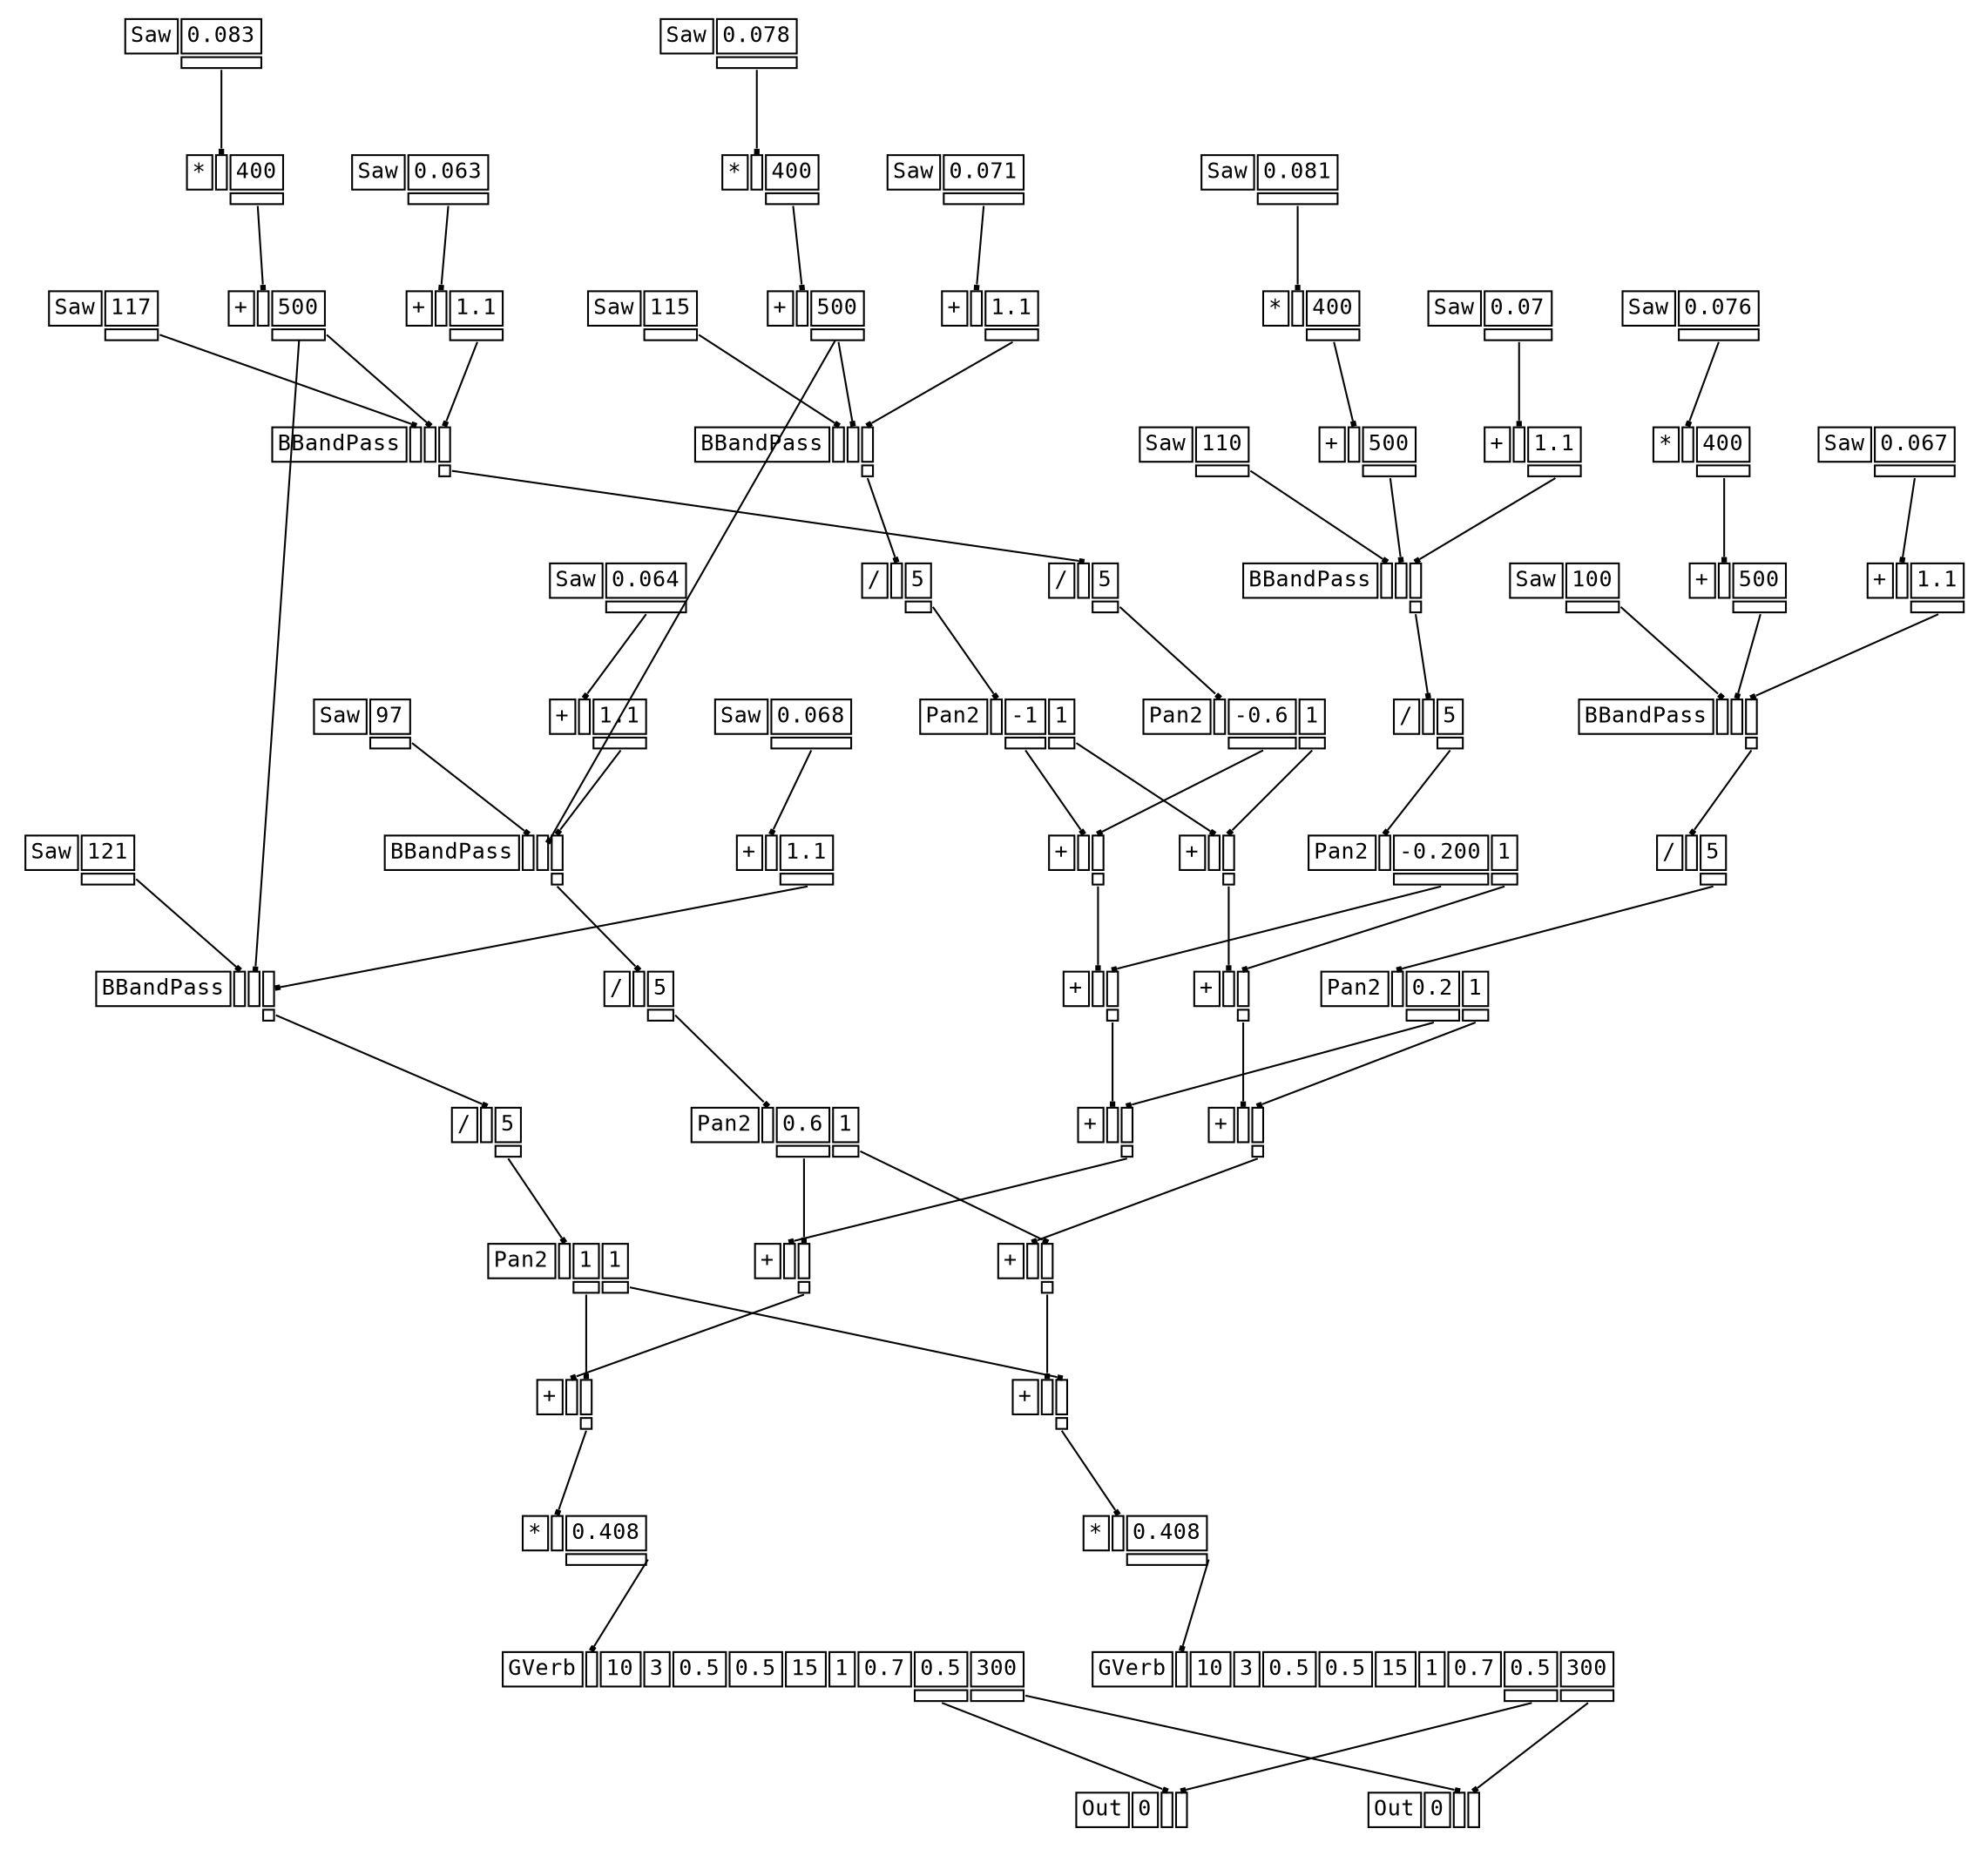 digraph Anonymous {
graph [splines=false];
node [fontsize=12,fontname="Courier"];
edge [arrowhead=box,arrowsize=0.25];
u_2[shape="plaintext",color="black",label=<<TABLE BORDER="0" CELLBORDER="1"><TR><TD>Saw</TD><TD ID="u_2:K_0">115</TD></TR><TR><TD BORDER="0"></TD><TD PORT="o_0" ID="u_2:o_0"></TD></TR></TABLE>>];
u_4[shape="plaintext",color="black",label=<<TABLE BORDER="0" CELLBORDER="1"><TR><TD>Saw</TD><TD ID="u_4:K_0">0.078</TD></TR><TR><TD BORDER="0"></TD><TD PORT="o_0" ID="u_4:o_0"></TD></TR></TABLE>>];
u_6[shape="plaintext",color="black",label=<<TABLE BORDER="0" CELLBORDER="1"><TR><TD>*</TD><TD PORT="i_0" ID="u_6:i_0"></TD><TD ID="u_6:K_1">400</TD></TR><TR><TD BORDER="0"></TD><TD BORDER="0"></TD><TD PORT="o_0" ID="u_6:o_0"></TD></TR></TABLE>>];
u_8[shape="plaintext",color="black",label=<<TABLE BORDER="0" CELLBORDER="1"><TR><TD>+</TD><TD PORT="i_0" ID="u_8:i_0"></TD><TD ID="u_8:K_1">500</TD></TR><TR><TD BORDER="0"></TD><TD BORDER="0"></TD><TD PORT="o_0" ID="u_8:o_0"></TD></TR></TABLE>>];
u_10[shape="plaintext",color="black",label=<<TABLE BORDER="0" CELLBORDER="1"><TR><TD>Saw</TD><TD ID="u_10:K_0">0.071</TD></TR><TR><TD BORDER="0"></TD><TD PORT="o_0" ID="u_10:o_0"></TD></TR></TABLE>>];
u_12[shape="plaintext",color="black",label=<<TABLE BORDER="0" CELLBORDER="1"><TR><TD>+</TD><TD PORT="i_0" ID="u_12:i_0"></TD><TD ID="u_12:K_1">1.1</TD></TR><TR><TD BORDER="0"></TD><TD BORDER="0"></TD><TD PORT="o_0" ID="u_12:o_0"></TD></TR></TABLE>>];
u_13[shape="plaintext",color="black",label=<<TABLE BORDER="0" CELLBORDER="1"><TR><TD>BBandPass</TD><TD PORT="i_0" ID="u_13:i_0"></TD><TD PORT="i_1" ID="u_13:i_1"></TD><TD PORT="i_2" ID="u_13:i_2"></TD></TR><TR><TD BORDER="0"></TD><TD BORDER="0"></TD><TD BORDER="0"></TD><TD PORT="o_0" ID="u_13:o_0"></TD></TR></TABLE>>];
u_15[shape="plaintext",color="black",label=<<TABLE BORDER="0" CELLBORDER="1"><TR><TD>/</TD><TD PORT="i_0" ID="u_15:i_0"></TD><TD ID="u_15:K_1">5</TD></TR><TR><TD BORDER="0"></TD><TD BORDER="0"></TD><TD PORT="o_0" ID="u_15:o_0"></TD></TR></TABLE>>];
u_18[shape="plaintext",color="black",label=<<TABLE BORDER="0" CELLBORDER="1"><TR><TD>Pan2</TD><TD PORT="i_0" ID="u_18:i_0"></TD><TD ID="u_18:K_1">-1</TD><TD ID="u_18:K_2">1</TD></TR><TR><TD BORDER="0"></TD><TD BORDER="0"></TD><TD PORT="o_0" ID="u_18:o_0"></TD><TD PORT="o_1" ID="u_18:o_1"></TD></TR></TABLE>>];
u_21[shape="plaintext",color="black",label=<<TABLE BORDER="0" CELLBORDER="1"><TR><TD>Saw</TD><TD ID="u_21:K_0">117</TD></TR><TR><TD BORDER="0"></TD><TD PORT="o_0" ID="u_21:o_0"></TD></TR></TABLE>>];
u_23[shape="plaintext",color="black",label=<<TABLE BORDER="0" CELLBORDER="1"><TR><TD>Saw</TD><TD ID="u_23:K_0">0.083</TD></TR><TR><TD BORDER="0"></TD><TD PORT="o_0" ID="u_23:o_0"></TD></TR></TABLE>>];
u_24[shape="plaintext",color="black",label=<<TABLE BORDER="0" CELLBORDER="1"><TR><TD>*</TD><TD PORT="i_0" ID="u_24:i_0"></TD><TD ID="u_24:K_1">400</TD></TR><TR><TD BORDER="0"></TD><TD BORDER="0"></TD><TD PORT="o_0" ID="u_24:o_0"></TD></TR></TABLE>>];
u_25[shape="plaintext",color="black",label=<<TABLE BORDER="0" CELLBORDER="1"><TR><TD>+</TD><TD PORT="i_0" ID="u_25:i_0"></TD><TD ID="u_25:K_1">500</TD></TR><TR><TD BORDER="0"></TD><TD BORDER="0"></TD><TD PORT="o_0" ID="u_25:o_0"></TD></TR></TABLE>>];
u_27[shape="plaintext",color="black",label=<<TABLE BORDER="0" CELLBORDER="1"><TR><TD>Saw</TD><TD ID="u_27:K_0">0.063</TD></TR><TR><TD BORDER="0"></TD><TD PORT="o_0" ID="u_27:o_0"></TD></TR></TABLE>>];
u_28[shape="plaintext",color="black",label=<<TABLE BORDER="0" CELLBORDER="1"><TR><TD>+</TD><TD PORT="i_0" ID="u_28:i_0"></TD><TD ID="u_28:K_1">1.1</TD></TR><TR><TD BORDER="0"></TD><TD BORDER="0"></TD><TD PORT="o_0" ID="u_28:o_0"></TD></TR></TABLE>>];
u_29[shape="plaintext",color="black",label=<<TABLE BORDER="0" CELLBORDER="1"><TR><TD>BBandPass</TD><TD PORT="i_0" ID="u_29:i_0"></TD><TD PORT="i_1" ID="u_29:i_1"></TD><TD PORT="i_2" ID="u_29:i_2"></TD></TR><TR><TD BORDER="0"></TD><TD BORDER="0"></TD><TD BORDER="0"></TD><TD PORT="o_0" ID="u_29:o_0"></TD></TR></TABLE>>];
u_30[shape="plaintext",color="black",label=<<TABLE BORDER="0" CELLBORDER="1"><TR><TD>/</TD><TD PORT="i_0" ID="u_30:i_0"></TD><TD ID="u_30:K_1">5</TD></TR><TR><TD BORDER="0"></TD><TD BORDER="0"></TD><TD PORT="o_0" ID="u_30:o_0"></TD></TR></TABLE>>];
u_32[shape="plaintext",color="black",label=<<TABLE BORDER="0" CELLBORDER="1"><TR><TD>Pan2</TD><TD PORT="i_0" ID="u_32:i_0"></TD><TD ID="u_32:K_1">-0.6</TD><TD ID="u_32:K_2">1</TD></TR><TR><TD BORDER="0"></TD><TD BORDER="0"></TD><TD PORT="o_0" ID="u_32:o_0"></TD><TD PORT="o_1" ID="u_32:o_1"></TD></TR></TABLE>>];
u_34[shape="plaintext",color="black",label=<<TABLE BORDER="0" CELLBORDER="1"><TR><TD>+</TD><TD PORT="i_0" ID="u_34:i_0"></TD><TD PORT="i_1" ID="u_34:i_1"></TD></TR><TR><TD BORDER="0"></TD><TD BORDER="0"></TD><TD PORT="o_0" ID="u_34:o_0"></TD></TR></TABLE>>];
u_36[shape="plaintext",color="black",label=<<TABLE BORDER="0" CELLBORDER="1"><TR><TD>Saw</TD><TD ID="u_36:K_0">110</TD></TR><TR><TD BORDER="0"></TD><TD PORT="o_0" ID="u_36:o_0"></TD></TR></TABLE>>];
u_38[shape="plaintext",color="black",label=<<TABLE BORDER="0" CELLBORDER="1"><TR><TD>Saw</TD><TD ID="u_38:K_0">0.081</TD></TR><TR><TD BORDER="0"></TD><TD PORT="o_0" ID="u_38:o_0"></TD></TR></TABLE>>];
u_39[shape="plaintext",color="black",label=<<TABLE BORDER="0" CELLBORDER="1"><TR><TD>*</TD><TD PORT="i_0" ID="u_39:i_0"></TD><TD ID="u_39:K_1">400</TD></TR><TR><TD BORDER="0"></TD><TD BORDER="0"></TD><TD PORT="o_0" ID="u_39:o_0"></TD></TR></TABLE>>];
u_40[shape="plaintext",color="black",label=<<TABLE BORDER="0" CELLBORDER="1"><TR><TD>+</TD><TD PORT="i_0" ID="u_40:i_0"></TD><TD ID="u_40:K_1">500</TD></TR><TR><TD BORDER="0"></TD><TD BORDER="0"></TD><TD PORT="o_0" ID="u_40:o_0"></TD></TR></TABLE>>];
u_42[shape="plaintext",color="black",label=<<TABLE BORDER="0" CELLBORDER="1"><TR><TD>Saw</TD><TD ID="u_42:K_0">0.07</TD></TR><TR><TD BORDER="0"></TD><TD PORT="o_0" ID="u_42:o_0"></TD></TR></TABLE>>];
u_43[shape="plaintext",color="black",label=<<TABLE BORDER="0" CELLBORDER="1"><TR><TD>+</TD><TD PORT="i_0" ID="u_43:i_0"></TD><TD ID="u_43:K_1">1.1</TD></TR><TR><TD BORDER="0"></TD><TD BORDER="0"></TD><TD PORT="o_0" ID="u_43:o_0"></TD></TR></TABLE>>];
u_44[shape="plaintext",color="black",label=<<TABLE BORDER="0" CELLBORDER="1"><TR><TD>BBandPass</TD><TD PORT="i_0" ID="u_44:i_0"></TD><TD PORT="i_1" ID="u_44:i_1"></TD><TD PORT="i_2" ID="u_44:i_2"></TD></TR><TR><TD BORDER="0"></TD><TD BORDER="0"></TD><TD BORDER="0"></TD><TD PORT="o_0" ID="u_44:o_0"></TD></TR></TABLE>>];
u_45[shape="plaintext",color="black",label=<<TABLE BORDER="0" CELLBORDER="1"><TR><TD>/</TD><TD PORT="i_0" ID="u_45:i_0"></TD><TD ID="u_45:K_1">5</TD></TR><TR><TD BORDER="0"></TD><TD BORDER="0"></TD><TD PORT="o_0" ID="u_45:o_0"></TD></TR></TABLE>>];
u_47[shape="plaintext",color="black",label=<<TABLE BORDER="0" CELLBORDER="1"><TR><TD>Pan2</TD><TD PORT="i_0" ID="u_47:i_0"></TD><TD ID="u_47:K_1">-0.200</TD><TD ID="u_47:K_2">1</TD></TR><TR><TD BORDER="0"></TD><TD BORDER="0"></TD><TD PORT="o_0" ID="u_47:o_0"></TD><TD PORT="o_1" ID="u_47:o_1"></TD></TR></TABLE>>];
u_49[shape="plaintext",color="black",label=<<TABLE BORDER="0" CELLBORDER="1"><TR><TD>+</TD><TD PORT="i_0" ID="u_49:i_0"></TD><TD PORT="i_1" ID="u_49:i_1"></TD></TR><TR><TD BORDER="0"></TD><TD BORDER="0"></TD><TD PORT="o_0" ID="u_49:o_0"></TD></TR></TABLE>>];
u_51[shape="plaintext",color="black",label=<<TABLE BORDER="0" CELLBORDER="1"><TR><TD>Saw</TD><TD ID="u_51:K_0">100</TD></TR><TR><TD BORDER="0"></TD><TD PORT="o_0" ID="u_51:o_0"></TD></TR></TABLE>>];
u_53[shape="plaintext",color="black",label=<<TABLE BORDER="0" CELLBORDER="1"><TR><TD>Saw</TD><TD ID="u_53:K_0">0.076</TD></TR><TR><TD BORDER="0"></TD><TD PORT="o_0" ID="u_53:o_0"></TD></TR></TABLE>>];
u_54[shape="plaintext",color="black",label=<<TABLE BORDER="0" CELLBORDER="1"><TR><TD>*</TD><TD PORT="i_0" ID="u_54:i_0"></TD><TD ID="u_54:K_1">400</TD></TR><TR><TD BORDER="0"></TD><TD BORDER="0"></TD><TD PORT="o_0" ID="u_54:o_0"></TD></TR></TABLE>>];
u_55[shape="plaintext",color="black",label=<<TABLE BORDER="0" CELLBORDER="1"><TR><TD>+</TD><TD PORT="i_0" ID="u_55:i_0"></TD><TD ID="u_55:K_1">500</TD></TR><TR><TD BORDER="0"></TD><TD BORDER="0"></TD><TD PORT="o_0" ID="u_55:o_0"></TD></TR></TABLE>>];
u_57[shape="plaintext",color="black",label=<<TABLE BORDER="0" CELLBORDER="1"><TR><TD>Saw</TD><TD ID="u_57:K_0">0.067</TD></TR><TR><TD BORDER="0"></TD><TD PORT="o_0" ID="u_57:o_0"></TD></TR></TABLE>>];
u_58[shape="plaintext",color="black",label=<<TABLE BORDER="0" CELLBORDER="1"><TR><TD>+</TD><TD PORT="i_0" ID="u_58:i_0"></TD><TD ID="u_58:K_1">1.1</TD></TR><TR><TD BORDER="0"></TD><TD BORDER="0"></TD><TD PORT="o_0" ID="u_58:o_0"></TD></TR></TABLE>>];
u_59[shape="plaintext",color="black",label=<<TABLE BORDER="0" CELLBORDER="1"><TR><TD>BBandPass</TD><TD PORT="i_0" ID="u_59:i_0"></TD><TD PORT="i_1" ID="u_59:i_1"></TD><TD PORT="i_2" ID="u_59:i_2"></TD></TR><TR><TD BORDER="0"></TD><TD BORDER="0"></TD><TD BORDER="0"></TD><TD PORT="o_0" ID="u_59:o_0"></TD></TR></TABLE>>];
u_60[shape="plaintext",color="black",label=<<TABLE BORDER="0" CELLBORDER="1"><TR><TD>/</TD><TD PORT="i_0" ID="u_60:i_0"></TD><TD ID="u_60:K_1">5</TD></TR><TR><TD BORDER="0"></TD><TD BORDER="0"></TD><TD PORT="o_0" ID="u_60:o_0"></TD></TR></TABLE>>];
u_62[shape="plaintext",color="black",label=<<TABLE BORDER="0" CELLBORDER="1"><TR><TD>Pan2</TD><TD PORT="i_0" ID="u_62:i_0"></TD><TD ID="u_62:K_1">0.2</TD><TD ID="u_62:K_2">1</TD></TR><TR><TD BORDER="0"></TD><TD BORDER="0"></TD><TD PORT="o_0" ID="u_62:o_0"></TD><TD PORT="o_1" ID="u_62:o_1"></TD></TR></TABLE>>];
u_64[shape="plaintext",color="black",label=<<TABLE BORDER="0" CELLBORDER="1"><TR><TD>+</TD><TD PORT="i_0" ID="u_64:i_0"></TD><TD PORT="i_1" ID="u_64:i_1"></TD></TR><TR><TD BORDER="0"></TD><TD BORDER="0"></TD><TD PORT="o_0" ID="u_64:o_0"></TD></TR></TABLE>>];
u_66[shape="plaintext",color="black",label=<<TABLE BORDER="0" CELLBORDER="1"><TR><TD>Saw</TD><TD ID="u_66:K_0">97</TD></TR><TR><TD BORDER="0"></TD><TD PORT="o_0" ID="u_66:o_0"></TD></TR></TABLE>>];
u_68[shape="plaintext",color="black",label=<<TABLE BORDER="0" CELLBORDER="1"><TR><TD>Saw</TD><TD ID="u_68:K_0">0.064</TD></TR><TR><TD BORDER="0"></TD><TD PORT="o_0" ID="u_68:o_0"></TD></TR></TABLE>>];
u_69[shape="plaintext",color="black",label=<<TABLE BORDER="0" CELLBORDER="1"><TR><TD>+</TD><TD PORT="i_0" ID="u_69:i_0"></TD><TD ID="u_69:K_1">1.1</TD></TR><TR><TD BORDER="0"></TD><TD BORDER="0"></TD><TD PORT="o_0" ID="u_69:o_0"></TD></TR></TABLE>>];
u_70[shape="plaintext",color="black",label=<<TABLE BORDER="0" CELLBORDER="1"><TR><TD>BBandPass</TD><TD PORT="i_0" ID="u_70:i_0"></TD><TD PORT="i_1" ID="u_70:i_1"></TD><TD PORT="i_2" ID="u_70:i_2"></TD></TR><TR><TD BORDER="0"></TD><TD BORDER="0"></TD><TD BORDER="0"></TD><TD PORT="o_0" ID="u_70:o_0"></TD></TR></TABLE>>];
u_71[shape="plaintext",color="black",label=<<TABLE BORDER="0" CELLBORDER="1"><TR><TD>/</TD><TD PORT="i_0" ID="u_71:i_0"></TD><TD ID="u_71:K_1">5</TD></TR><TR><TD BORDER="0"></TD><TD BORDER="0"></TD><TD PORT="o_0" ID="u_71:o_0"></TD></TR></TABLE>>];
u_73[shape="plaintext",color="black",label=<<TABLE BORDER="0" CELLBORDER="1"><TR><TD>Pan2</TD><TD PORT="i_0" ID="u_73:i_0"></TD><TD ID="u_73:K_1">0.6</TD><TD ID="u_73:K_2">1</TD></TR><TR><TD BORDER="0"></TD><TD BORDER="0"></TD><TD PORT="o_0" ID="u_73:o_0"></TD><TD PORT="o_1" ID="u_73:o_1"></TD></TR></TABLE>>];
u_75[shape="plaintext",color="black",label=<<TABLE BORDER="0" CELLBORDER="1"><TR><TD>+</TD><TD PORT="i_0" ID="u_75:i_0"></TD><TD PORT="i_1" ID="u_75:i_1"></TD></TR><TR><TD BORDER="0"></TD><TD BORDER="0"></TD><TD PORT="o_0" ID="u_75:o_0"></TD></TR></TABLE>>];
u_77[shape="plaintext",color="black",label=<<TABLE BORDER="0" CELLBORDER="1"><TR><TD>Saw</TD><TD ID="u_77:K_0">121</TD></TR><TR><TD BORDER="0"></TD><TD PORT="o_0" ID="u_77:o_0"></TD></TR></TABLE>>];
u_79[shape="plaintext",color="black",label=<<TABLE BORDER="0" CELLBORDER="1"><TR><TD>Saw</TD><TD ID="u_79:K_0">0.068</TD></TR><TR><TD BORDER="0"></TD><TD PORT="o_0" ID="u_79:o_0"></TD></TR></TABLE>>];
u_80[shape="plaintext",color="black",label=<<TABLE BORDER="0" CELLBORDER="1"><TR><TD>+</TD><TD PORT="i_0" ID="u_80:i_0"></TD><TD ID="u_80:K_1">1.1</TD></TR><TR><TD BORDER="0"></TD><TD BORDER="0"></TD><TD PORT="o_0" ID="u_80:o_0"></TD></TR></TABLE>>];
u_81[shape="plaintext",color="black",label=<<TABLE BORDER="0" CELLBORDER="1"><TR><TD>BBandPass</TD><TD PORT="i_0" ID="u_81:i_0"></TD><TD PORT="i_1" ID="u_81:i_1"></TD><TD PORT="i_2" ID="u_81:i_2"></TD></TR><TR><TD BORDER="0"></TD><TD BORDER="0"></TD><TD BORDER="0"></TD><TD PORT="o_0" ID="u_81:o_0"></TD></TR></TABLE>>];
u_82[shape="plaintext",color="black",label=<<TABLE BORDER="0" CELLBORDER="1"><TR><TD>/</TD><TD PORT="i_0" ID="u_82:i_0"></TD><TD ID="u_82:K_1">5</TD></TR><TR><TD BORDER="0"></TD><TD BORDER="0"></TD><TD PORT="o_0" ID="u_82:o_0"></TD></TR></TABLE>>];
u_83[shape="plaintext",color="black",label=<<TABLE BORDER="0" CELLBORDER="1"><TR><TD>Pan2</TD><TD PORT="i_0" ID="u_83:i_0"></TD><TD ID="u_83:K_1">1</TD><TD ID="u_83:K_2">1</TD></TR><TR><TD BORDER="0"></TD><TD BORDER="0"></TD><TD PORT="o_0" ID="u_83:o_0"></TD><TD PORT="o_1" ID="u_83:o_1"></TD></TR></TABLE>>];
u_85[shape="plaintext",color="black",label=<<TABLE BORDER="0" CELLBORDER="1"><TR><TD>+</TD><TD PORT="i_0" ID="u_85:i_0"></TD><TD PORT="i_1" ID="u_85:i_1"></TD></TR><TR><TD BORDER="0"></TD><TD BORDER="0"></TD><TD PORT="o_0" ID="u_85:o_0"></TD></TR></TABLE>>];
u_87[shape="plaintext",color="black",label=<<TABLE BORDER="0" CELLBORDER="1"><TR><TD>*</TD><TD PORT="i_0" ID="u_87:i_0"></TD><TD ID="u_87:K_1">0.408</TD></TR><TR><TD BORDER="0"></TD><TD BORDER="0"></TD><TD PORT="o_0" ID="u_87:o_0"></TD></TR></TABLE>>];
u_94[shape="plaintext",color="black",label=<<TABLE BORDER="0" CELLBORDER="1"><TR><TD>GVerb</TD><TD PORT="i_0" ID="u_94:i_0"></TD><TD ID="u_94:K_1">10</TD><TD ID="u_94:K_2">3</TD><TD ID="u_94:K_3">0.5</TD><TD ID="u_94:K_4">0.5</TD><TD ID="u_94:K_5">15</TD><TD ID="u_94:K_6">1</TD><TD ID="u_94:K_7">0.7</TD><TD ID="u_94:K_8">0.5</TD><TD ID="u_94:K_9">300</TD></TR><TR><TD BORDER="0"></TD><TD BORDER="0"></TD><TD BORDER="0"></TD><TD BORDER="0"></TD><TD BORDER="0"></TD><TD BORDER="0"></TD><TD BORDER="0"></TD><TD BORDER="0"></TD><TD BORDER="0"></TD><TD PORT="o_0" ID="u_94:o_0"></TD><TD PORT="o_1" ID="u_94:o_1"></TD></TR></TABLE>>];
u_98[shape="plaintext",color="black",label=<<TABLE BORDER="0" CELLBORDER="1"><TR><TD>+</TD><TD PORT="i_0" ID="u_98:i_0"></TD><TD PORT="i_1" ID="u_98:i_1"></TD></TR><TR><TD BORDER="0"></TD><TD BORDER="0"></TD><TD PORT="o_0" ID="u_98:o_0"></TD></TR></TABLE>>];
u_100[shape="plaintext",color="black",label=<<TABLE BORDER="0" CELLBORDER="1"><TR><TD>+</TD><TD PORT="i_0" ID="u_100:i_0"></TD><TD PORT="i_1" ID="u_100:i_1"></TD></TR><TR><TD BORDER="0"></TD><TD BORDER="0"></TD><TD PORT="o_0" ID="u_100:o_0"></TD></TR></TABLE>>];
u_102[shape="plaintext",color="black",label=<<TABLE BORDER="0" CELLBORDER="1"><TR><TD>+</TD><TD PORT="i_0" ID="u_102:i_0"></TD><TD PORT="i_1" ID="u_102:i_1"></TD></TR><TR><TD BORDER="0"></TD><TD BORDER="0"></TD><TD PORT="o_0" ID="u_102:o_0"></TD></TR></TABLE>>];
u_104[shape="plaintext",color="black",label=<<TABLE BORDER="0" CELLBORDER="1"><TR><TD>+</TD><TD PORT="i_0" ID="u_104:i_0"></TD><TD PORT="i_1" ID="u_104:i_1"></TD></TR><TR><TD BORDER="0"></TD><TD BORDER="0"></TD><TD PORT="o_0" ID="u_104:o_0"></TD></TR></TABLE>>];
u_106[shape="plaintext",color="black",label=<<TABLE BORDER="0" CELLBORDER="1"><TR><TD>+</TD><TD PORT="i_0" ID="u_106:i_0"></TD><TD PORT="i_1" ID="u_106:i_1"></TD></TR><TR><TD BORDER="0"></TD><TD BORDER="0"></TD><TD PORT="o_0" ID="u_106:o_0"></TD></TR></TABLE>>];
u_107[shape="plaintext",color="black",label=<<TABLE BORDER="0" CELLBORDER="1"><TR><TD>*</TD><TD PORT="i_0" ID="u_107:i_0"></TD><TD ID="u_107:K_1">0.408</TD></TR><TR><TD BORDER="0"></TD><TD BORDER="0"></TD><TD PORT="o_0" ID="u_107:o_0"></TD></TR></TABLE>>];
u_108[shape="plaintext",color="black",label=<<TABLE BORDER="0" CELLBORDER="1"><TR><TD>GVerb</TD><TD PORT="i_0" ID="u_108:i_0"></TD><TD ID="u_108:K_1">10</TD><TD ID="u_108:K_2">3</TD><TD ID="u_108:K_3">0.5</TD><TD ID="u_108:K_4">0.5</TD><TD ID="u_108:K_5">15</TD><TD ID="u_108:K_6">1</TD><TD ID="u_108:K_7">0.7</TD><TD ID="u_108:K_8">0.5</TD><TD ID="u_108:K_9">300</TD></TR><TR><TD BORDER="0"></TD><TD BORDER="0"></TD><TD BORDER="0"></TD><TD BORDER="0"></TD><TD BORDER="0"></TD><TD BORDER="0"></TD><TD BORDER="0"></TD><TD BORDER="0"></TD><TD BORDER="0"></TD><TD PORT="o_0" ID="u_108:o_0"></TD><TD PORT="o_1" ID="u_108:o_1"></TD></TR></TABLE>>];
u_110[shape="plaintext",color="black",label=<<TABLE BORDER="0" CELLBORDER="1"><TR><TD>Out</TD><TD ID="u_110:K_0">0</TD><TD PORT="i_1" ID="u_110:i_1"></TD><TD PORT="i_2" ID="u_110:i_2"></TD></TR></TABLE>>];
u_125[shape="plaintext",color="black",label=<<TABLE BORDER="0" CELLBORDER="1"><TR><TD>Out</TD><TD ID="u_125:K_0">0</TD><TD PORT="i_1" ID="u_125:i_1"></TD><TD PORT="i_2" ID="u_125:i_2"></TD></TR></TABLE>>];
u_4:o_0 -> u_6:i_0;
u_6:o_0 -> u_8:i_0;
u_10:o_0 -> u_12:i_0;
u_2:o_0 -> u_13:i_0;
u_8:o_0 -> u_13:i_1;
u_12:o_0 -> u_13:i_2;
u_13:o_0 -> u_15:i_0;
u_15:o_0 -> u_18:i_0;
u_23:o_0 -> u_24:i_0;
u_24:o_0 -> u_25:i_0;
u_27:o_0 -> u_28:i_0;
u_21:o_0 -> u_29:i_0;
u_25:o_0 -> u_29:i_1;
u_28:o_0 -> u_29:i_2;
u_29:o_0 -> u_30:i_0;
u_30:o_0 -> u_32:i_0;
u_18:o_0 -> u_34:i_0;
u_32:o_0 -> u_34:i_1;
u_38:o_0 -> u_39:i_0;
u_39:o_0 -> u_40:i_0;
u_42:o_0 -> u_43:i_0;
u_36:o_0 -> u_44:i_0;
u_40:o_0 -> u_44:i_1;
u_43:o_0 -> u_44:i_2;
u_44:o_0 -> u_45:i_0;
u_45:o_0 -> u_47:i_0;
u_34:o_0 -> u_49:i_0;
u_47:o_0 -> u_49:i_1;
u_53:o_0 -> u_54:i_0;
u_54:o_0 -> u_55:i_0;
u_57:o_0 -> u_58:i_0;
u_51:o_0 -> u_59:i_0;
u_55:o_0 -> u_59:i_1;
u_58:o_0 -> u_59:i_2;
u_59:o_0 -> u_60:i_0;
u_60:o_0 -> u_62:i_0;
u_49:o_0 -> u_64:i_0;
u_62:o_0 -> u_64:i_1;
u_68:o_0 -> u_69:i_0;
u_66:o_0 -> u_70:i_0;
u_8:o_0 -> u_70:i_1;
u_69:o_0 -> u_70:i_2;
u_70:o_0 -> u_71:i_0;
u_71:o_0 -> u_73:i_0;
u_64:o_0 -> u_75:i_0;
u_73:o_0 -> u_75:i_1;
u_79:o_0 -> u_80:i_0;
u_77:o_0 -> u_81:i_0;
u_25:o_0 -> u_81:i_1;
u_80:o_0 -> u_81:i_2;
u_81:o_0 -> u_82:i_0;
u_82:o_0 -> u_83:i_0;
u_75:o_0 -> u_85:i_0;
u_83:o_0 -> u_85:i_1;
u_85:o_0 -> u_87:i_0;
u_87:o_0 -> u_94:i_0;
u_18:o_1 -> u_98:i_0;
u_32:o_1 -> u_98:i_1;
u_98:o_0 -> u_100:i_0;
u_47:o_1 -> u_100:i_1;
u_100:o_0 -> u_102:i_0;
u_62:o_1 -> u_102:i_1;
u_102:o_0 -> u_104:i_0;
u_73:o_1 -> u_104:i_1;
u_104:o_0 -> u_106:i_0;
u_83:o_1 -> u_106:i_1;
u_106:o_0 -> u_107:i_0;
u_107:o_0 -> u_108:i_0;
u_94:o_1 -> u_110:i_1;
u_108:o_1 -> u_110:i_2;
u_94:o_0 -> u_125:i_1;
u_108:o_0 -> u_125:i_2;
}
